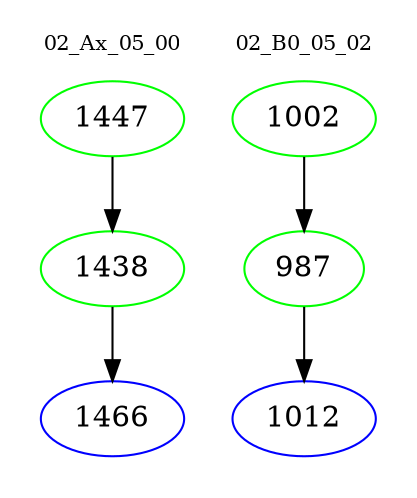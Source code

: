 digraph{
subgraph cluster_0 {
color = white
label = "02_Ax_05_00";
fontsize=10;
T0_1447 [label="1447", color="green"]
T0_1447 -> T0_1438 [color="black"]
T0_1438 [label="1438", color="green"]
T0_1438 -> T0_1466 [color="black"]
T0_1466 [label="1466", color="blue"]
}
subgraph cluster_1 {
color = white
label = "02_B0_05_02";
fontsize=10;
T1_1002 [label="1002", color="green"]
T1_1002 -> T1_987 [color="black"]
T1_987 [label="987", color="green"]
T1_987 -> T1_1012 [color="black"]
T1_1012 [label="1012", color="blue"]
}
}
